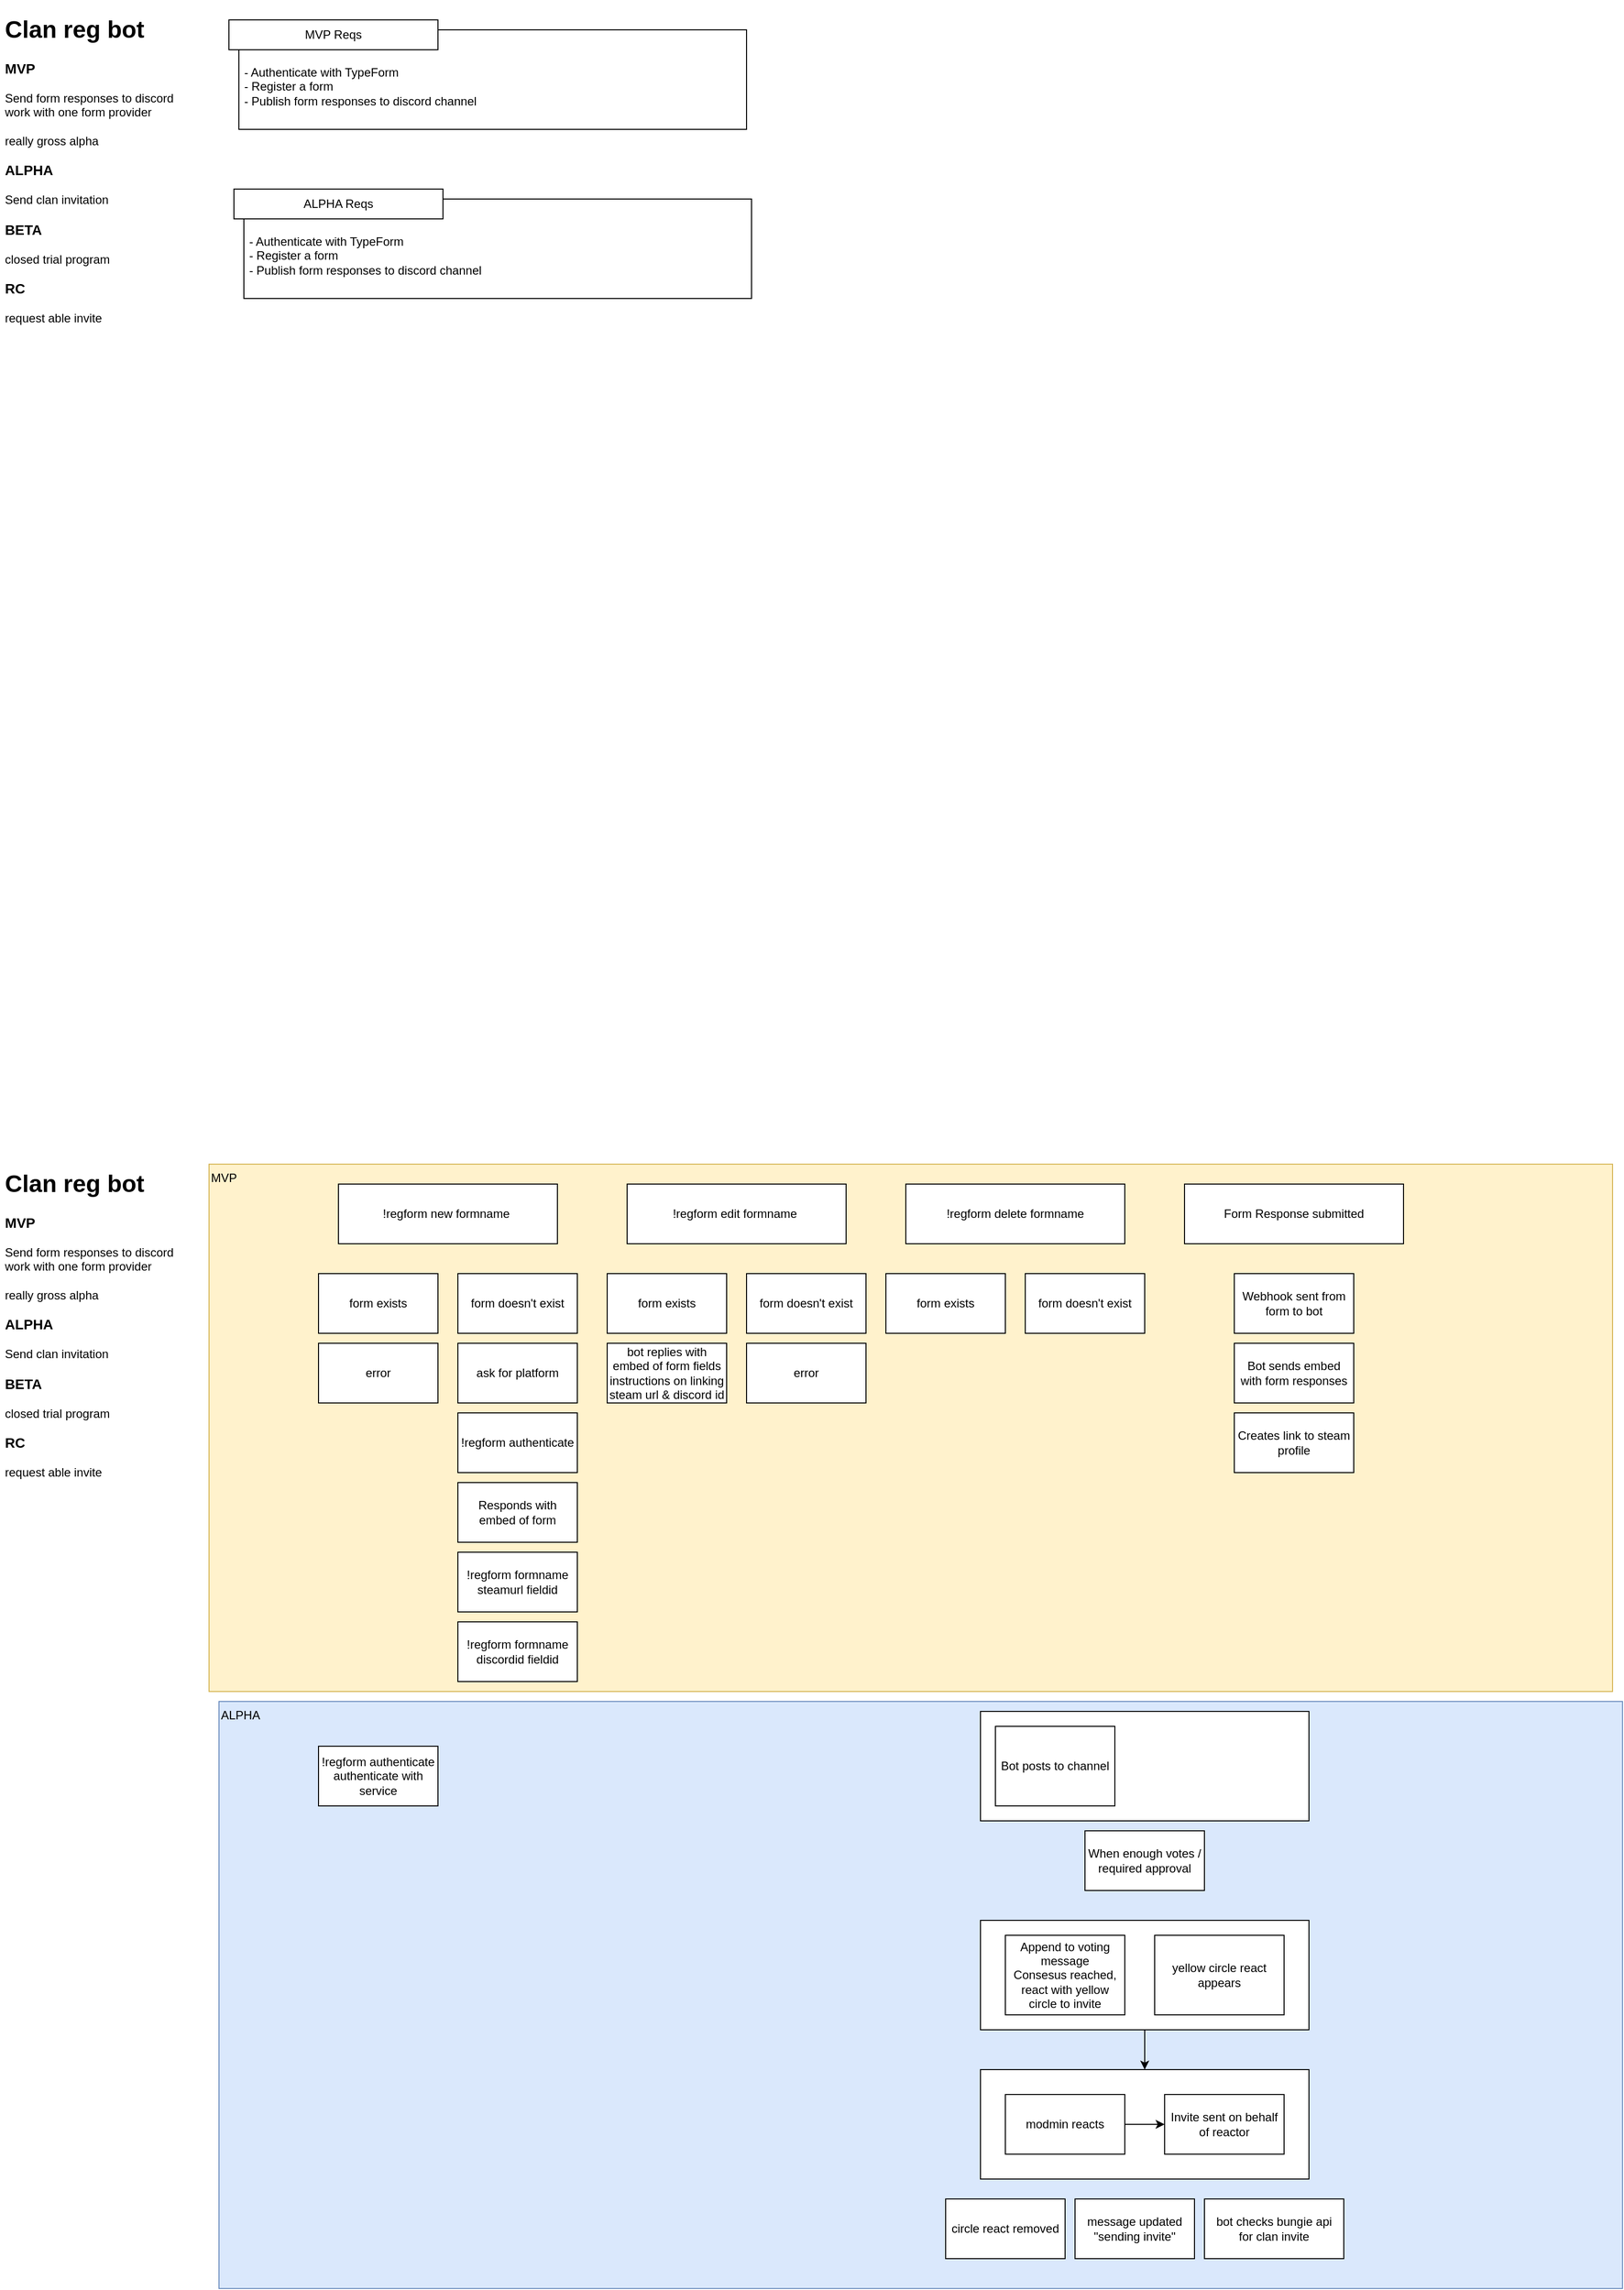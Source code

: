 <mxfile version="14.6.9" type="github">
  <diagram id="RfpNTJ9veeR0UO0Lct0X" name="Page-1">
    <mxGraphModel dx="2911" dy="2131" grid="1" gridSize="10" guides="1" tooltips="1" connect="1" arrows="1" fold="1" page="1" pageScale="1" pageWidth="1654" pageHeight="1169" math="0" shadow="0">
      <root>
        <mxCell id="0" />
        <mxCell id="1" parent="0" />
        <mxCell id="N6XDs_oPTWnc6v9uHJOH-95" value="&lt;br&gt;&lt;br&gt;&amp;nbsp;- Authenticate with TypeForm&lt;br&gt;&amp;nbsp;- Register a form&lt;br&gt;&amp;nbsp;- Publish form responses to discord channel" style="rounded=0;whiteSpace=wrap;html=1;align=left;verticalAlign=top;" vertex="1" parent="1">
          <mxGeometry x="-1400" y="-1120" width="510" height="100" as="geometry" />
        </mxCell>
        <mxCell id="N6XDs_oPTWnc6v9uHJOH-54" value="ALPHA" style="rounded=0;whiteSpace=wrap;html=1;fillColor=#dae8fc;strokeColor=#6c8ebf;align=left;verticalAlign=top;" vertex="1" parent="1">
          <mxGeometry x="-1420" y="560" width="1410" height="590" as="geometry" />
        </mxCell>
        <mxCell id="N6XDs_oPTWnc6v9uHJOH-49" value="" style="rounded=0;whiteSpace=wrap;html=1;" vertex="1" parent="1">
          <mxGeometry x="-655" y="930" width="330" height="110" as="geometry" />
        </mxCell>
        <mxCell id="N6XDs_oPTWnc6v9uHJOH-53" style="edgeStyle=none;rounded=0;orthogonalLoop=1;jettySize=auto;html=1;exitX=0.5;exitY=1;exitDx=0;exitDy=0;" edge="1" parent="1" source="N6XDs_oPTWnc6v9uHJOH-46" target="N6XDs_oPTWnc6v9uHJOH-49">
          <mxGeometry relative="1" as="geometry" />
        </mxCell>
        <mxCell id="N6XDs_oPTWnc6v9uHJOH-46" value="" style="rounded=0;whiteSpace=wrap;html=1;" vertex="1" parent="1">
          <mxGeometry x="-655" y="780" width="330" height="110" as="geometry" />
        </mxCell>
        <mxCell id="N6XDs_oPTWnc6v9uHJOH-40" value="&lt;h1&gt;Clan reg bot&lt;/h1&gt;&lt;h3&gt;MVP&lt;/h3&gt;&lt;div&gt;Send form responses to discord&lt;/div&gt;&lt;div&gt;work with one form provider&lt;/div&gt;&lt;div&gt;&lt;br&gt;&lt;/div&gt;&lt;div&gt;really gross alpha&lt;/div&gt;&lt;h3&gt;ALPHA&lt;/h3&gt;&lt;div&gt;Send clan invitation&lt;/div&gt;&lt;div&gt;&lt;h3&gt;BETA&lt;/h3&gt;&lt;/div&gt;&lt;div&gt;closed trial program&lt;/div&gt;&lt;h3&gt;RC&lt;/h3&gt;&lt;div&gt;request able invite&lt;/div&gt;" style="text;html=1;strokeColor=none;fillColor=none;spacing=5;spacingTop=-20;whiteSpace=wrap;overflow=hidden;rounded=0;" vertex="1" parent="1">
          <mxGeometry x="-1640" y="-1140" width="190" height="370" as="geometry" />
        </mxCell>
        <mxCell id="N6XDs_oPTWnc6v9uHJOH-41" value="When enough votes / required approval" style="rounded=0;whiteSpace=wrap;html=1;" vertex="1" parent="1">
          <mxGeometry x="-550" y="690" width="120" height="60" as="geometry" />
        </mxCell>
        <mxCell id="N6XDs_oPTWnc6v9uHJOH-42" value="yellow circle react appears" style="rounded=0;whiteSpace=wrap;html=1;" vertex="1" parent="1">
          <mxGeometry x="-480" y="795" width="130" height="80" as="geometry" />
        </mxCell>
        <mxCell id="N6XDs_oPTWnc6v9uHJOH-43" value="Append to voting message&lt;br&gt;Consesus reached, react with yellow circle to invite" style="rounded=0;whiteSpace=wrap;html=1;" vertex="1" parent="1">
          <mxGeometry x="-630" y="795" width="120" height="80" as="geometry" />
        </mxCell>
        <mxCell id="N6XDs_oPTWnc6v9uHJOH-48" style="edgeStyle=none;rounded=0;orthogonalLoop=1;jettySize=auto;html=1;exitX=1;exitY=0.5;exitDx=0;exitDy=0;" edge="1" parent="1" source="N6XDs_oPTWnc6v9uHJOH-44" target="N6XDs_oPTWnc6v9uHJOH-45">
          <mxGeometry relative="1" as="geometry" />
        </mxCell>
        <mxCell id="N6XDs_oPTWnc6v9uHJOH-44" value="modmin reacts" style="rounded=0;whiteSpace=wrap;html=1;" vertex="1" parent="1">
          <mxGeometry x="-630" y="955" width="120" height="60" as="geometry" />
        </mxCell>
        <mxCell id="N6XDs_oPTWnc6v9uHJOH-45" value="Invite sent on behalf of reactor" style="rounded=0;whiteSpace=wrap;html=1;" vertex="1" parent="1">
          <mxGeometry x="-470" y="955" width="120" height="60" as="geometry" />
        </mxCell>
        <mxCell id="N6XDs_oPTWnc6v9uHJOH-47" value="&lt;span style=&quot;font-weight: normal&quot;&gt;bot checks bungie api&lt;br&gt;for clan invite&lt;br&gt;&lt;/span&gt;" style="rounded=0;whiteSpace=wrap;html=1;fontStyle=1" vertex="1" parent="1">
          <mxGeometry x="-430" y="1060" width="140" height="60" as="geometry" />
        </mxCell>
        <mxCell id="N6XDs_oPTWnc6v9uHJOH-50" value="circle react removed" style="rounded=0;whiteSpace=wrap;html=1;" vertex="1" parent="1">
          <mxGeometry x="-690" y="1060" width="120" height="60" as="geometry" />
        </mxCell>
        <mxCell id="N6XDs_oPTWnc6v9uHJOH-51" value="message updated&lt;br&gt;&quot;sending invite&quot;" style="rounded=0;whiteSpace=wrap;html=1;" vertex="1" parent="1">
          <mxGeometry x="-560" y="1060" width="120" height="60" as="geometry" />
        </mxCell>
        <mxCell id="N6XDs_oPTWnc6v9uHJOH-55" value="MVP" style="rounded=0;whiteSpace=wrap;html=1;fillColor=#fff2cc;strokeColor=#d6b656;align=left;verticalAlign=top;" vertex="1" parent="1">
          <mxGeometry x="-1430" y="20" width="1410" height="530" as="geometry" />
        </mxCell>
        <mxCell id="N6XDs_oPTWnc6v9uHJOH-56" value="!regform delete formname" style="rounded=0;whiteSpace=wrap;html=1;" vertex="1" parent="1">
          <mxGeometry x="-730" y="40" width="220" height="60" as="geometry" />
        </mxCell>
        <mxCell id="N6XDs_oPTWnc6v9uHJOH-58" value="!regform new formname&amp;nbsp;" style="rounded=0;whiteSpace=wrap;html=1;" vertex="1" parent="1">
          <mxGeometry x="-1300" y="40" width="220" height="60" as="geometry" />
        </mxCell>
        <mxCell id="N6XDs_oPTWnc6v9uHJOH-59" value="!regform formname steamurl fieldid" style="rounded=0;whiteSpace=wrap;html=1;" vertex="1" parent="1">
          <mxGeometry x="-1180" y="410" width="120" height="60" as="geometry" />
        </mxCell>
        <mxCell id="N6XDs_oPTWnc6v9uHJOH-62" value="" style="rounded=0;whiteSpace=wrap;html=1;" vertex="1" parent="1">
          <mxGeometry x="-655" y="570" width="330" height="110" as="geometry" />
        </mxCell>
        <mxCell id="N6XDs_oPTWnc6v9uHJOH-64" value="form exists" style="rounded=0;whiteSpace=wrap;html=1;" vertex="1" parent="1">
          <mxGeometry x="-1320" y="130" width="120" height="60" as="geometry" />
        </mxCell>
        <mxCell id="N6XDs_oPTWnc6v9uHJOH-65" value="form doesn&#39;t exist" style="rounded=0;whiteSpace=wrap;html=1;" vertex="1" parent="1">
          <mxGeometry x="-1180" y="130" width="120" height="60" as="geometry" />
        </mxCell>
        <mxCell id="N6XDs_oPTWnc6v9uHJOH-66" value="bot replies with embed of form fields&lt;br&gt;instructions on linking steam url &amp;amp; discord id" style="rounded=0;whiteSpace=wrap;html=1;" vertex="1" parent="1">
          <mxGeometry x="-1030" y="200" width="120" height="60" as="geometry" />
        </mxCell>
        <mxCell id="N6XDs_oPTWnc6v9uHJOH-67" value="!regform formname discordid fieldid" style="rounded=0;whiteSpace=wrap;html=1;" vertex="1" parent="1">
          <mxGeometry x="-1180" y="480" width="120" height="60" as="geometry" />
        </mxCell>
        <mxCell id="N6XDs_oPTWnc6v9uHJOH-70" value="Bot posts to channel" style="rounded=0;whiteSpace=wrap;html=1;" vertex="1" parent="1">
          <mxGeometry x="-640" y="585" width="120" height="80" as="geometry" />
        </mxCell>
        <mxCell id="N6XDs_oPTWnc6v9uHJOH-73" value="error" style="rounded=0;whiteSpace=wrap;html=1;" vertex="1" parent="1">
          <mxGeometry x="-1320" y="200" width="120" height="60" as="geometry" />
        </mxCell>
        <mxCell id="N6XDs_oPTWnc6v9uHJOH-74" value="!regform edit formname&amp;nbsp;" style="rounded=0;whiteSpace=wrap;html=1;" vertex="1" parent="1">
          <mxGeometry x="-1010" y="40" width="220" height="60" as="geometry" />
        </mxCell>
        <mxCell id="N6XDs_oPTWnc6v9uHJOH-75" value="form exists" style="rounded=0;whiteSpace=wrap;html=1;" vertex="1" parent="1">
          <mxGeometry x="-1030" y="130" width="120" height="60" as="geometry" />
        </mxCell>
        <mxCell id="N6XDs_oPTWnc6v9uHJOH-76" value="form doesn&#39;t exist" style="rounded=0;whiteSpace=wrap;html=1;" vertex="1" parent="1">
          <mxGeometry x="-890" y="130" width="120" height="60" as="geometry" />
        </mxCell>
        <mxCell id="N6XDs_oPTWnc6v9uHJOH-77" value="Form Response submitted" style="rounded=0;whiteSpace=wrap;html=1;" vertex="1" parent="1">
          <mxGeometry x="-450" y="40" width="220" height="60" as="geometry" />
        </mxCell>
        <mxCell id="N6XDs_oPTWnc6v9uHJOH-78" value="Webhook sent from form to bot" style="rounded=0;whiteSpace=wrap;html=1;" vertex="1" parent="1">
          <mxGeometry x="-400" y="130" width="120" height="60" as="geometry" />
        </mxCell>
        <mxCell id="N6XDs_oPTWnc6v9uHJOH-79" value="Bot sends embed with form responses" style="rounded=0;whiteSpace=wrap;html=1;" vertex="1" parent="1">
          <mxGeometry x="-400" y="200" width="120" height="60" as="geometry" />
        </mxCell>
        <mxCell id="N6XDs_oPTWnc6v9uHJOH-80" value="Creates link to steam profile" style="rounded=0;whiteSpace=wrap;html=1;" vertex="1" parent="1">
          <mxGeometry x="-400" y="270" width="120" height="60" as="geometry" />
        </mxCell>
        <mxCell id="N6XDs_oPTWnc6v9uHJOH-82" value="form exists" style="rounded=0;whiteSpace=wrap;html=1;" vertex="1" parent="1">
          <mxGeometry x="-750" y="130" width="120" height="60" as="geometry" />
        </mxCell>
        <mxCell id="N6XDs_oPTWnc6v9uHJOH-83" value="form doesn&#39;t exist" style="rounded=0;whiteSpace=wrap;html=1;" vertex="1" parent="1">
          <mxGeometry x="-610" y="130" width="120" height="60" as="geometry" />
        </mxCell>
        <mxCell id="N6XDs_oPTWnc6v9uHJOH-84" value="ask for platform" style="rounded=0;whiteSpace=wrap;html=1;" vertex="1" parent="1">
          <mxGeometry x="-1180" y="200" width="120" height="60" as="geometry" />
        </mxCell>
        <mxCell id="N6XDs_oPTWnc6v9uHJOH-86" value="Responds with embed of form" style="rounded=0;whiteSpace=wrap;html=1;" vertex="1" parent="1">
          <mxGeometry x="-1180" y="340" width="120" height="60" as="geometry" />
        </mxCell>
        <mxCell id="N6XDs_oPTWnc6v9uHJOH-87" value="error" style="rounded=0;whiteSpace=wrap;html=1;" vertex="1" parent="1">
          <mxGeometry x="-890" y="200" width="120" height="60" as="geometry" />
        </mxCell>
        <mxCell id="N6XDs_oPTWnc6v9uHJOH-88" value="!regform authenticate&lt;br&gt;authenticate with service" style="rounded=0;whiteSpace=wrap;html=1;" vertex="1" parent="1">
          <mxGeometry x="-1320" y="605" width="120" height="60" as="geometry" />
        </mxCell>
        <mxCell id="N6XDs_oPTWnc6v9uHJOH-89" value="!regform authenticate" style="rounded=0;whiteSpace=wrap;html=1;" vertex="1" parent="1">
          <mxGeometry x="-1180" y="270" width="120" height="60" as="geometry" />
        </mxCell>
        <mxCell id="N6XDs_oPTWnc6v9uHJOH-90" value="&lt;h1&gt;Clan reg bot&lt;/h1&gt;&lt;h3&gt;MVP&lt;/h3&gt;&lt;div&gt;Send form responses to discord&lt;/div&gt;&lt;div&gt;work with one form provider&lt;/div&gt;&lt;div&gt;&lt;br&gt;&lt;/div&gt;&lt;div&gt;really gross alpha&lt;/div&gt;&lt;h3&gt;ALPHA&lt;/h3&gt;&lt;div&gt;Send clan invitation&lt;/div&gt;&lt;div&gt;&lt;h3&gt;BETA&lt;/h3&gt;&lt;/div&gt;&lt;div&gt;closed trial program&lt;/div&gt;&lt;h3&gt;RC&lt;/h3&gt;&lt;div&gt;request able invite&lt;/div&gt;" style="text;html=1;strokeColor=none;fillColor=none;spacing=5;spacingTop=-20;whiteSpace=wrap;overflow=hidden;rounded=0;" vertex="1" parent="1">
          <mxGeometry x="-1640" y="20" width="190" height="370" as="geometry" />
        </mxCell>
        <mxCell id="N6XDs_oPTWnc6v9uHJOH-93" value="MVP Reqs" style="rounded=0;whiteSpace=wrap;html=1;" vertex="1" parent="1">
          <mxGeometry x="-1410" y="-1130" width="210" height="30" as="geometry" />
        </mxCell>
        <mxCell id="N6XDs_oPTWnc6v9uHJOH-96" value="&lt;br&gt;&lt;br&gt;&amp;nbsp;- Authenticate with TypeForm&lt;br&gt;&amp;nbsp;- Register a form&lt;br&gt;&amp;nbsp;- Publish form responses to discord channel" style="rounded=0;whiteSpace=wrap;html=1;align=left;verticalAlign=top;" vertex="1" parent="1">
          <mxGeometry x="-1395" y="-950" width="510" height="100" as="geometry" />
        </mxCell>
        <mxCell id="N6XDs_oPTWnc6v9uHJOH-97" value="ALPHA Reqs" style="rounded=0;whiteSpace=wrap;html=1;" vertex="1" parent="1">
          <mxGeometry x="-1405" y="-960" width="210" height="30" as="geometry" />
        </mxCell>
      </root>
    </mxGraphModel>
  </diagram>
</mxfile>
